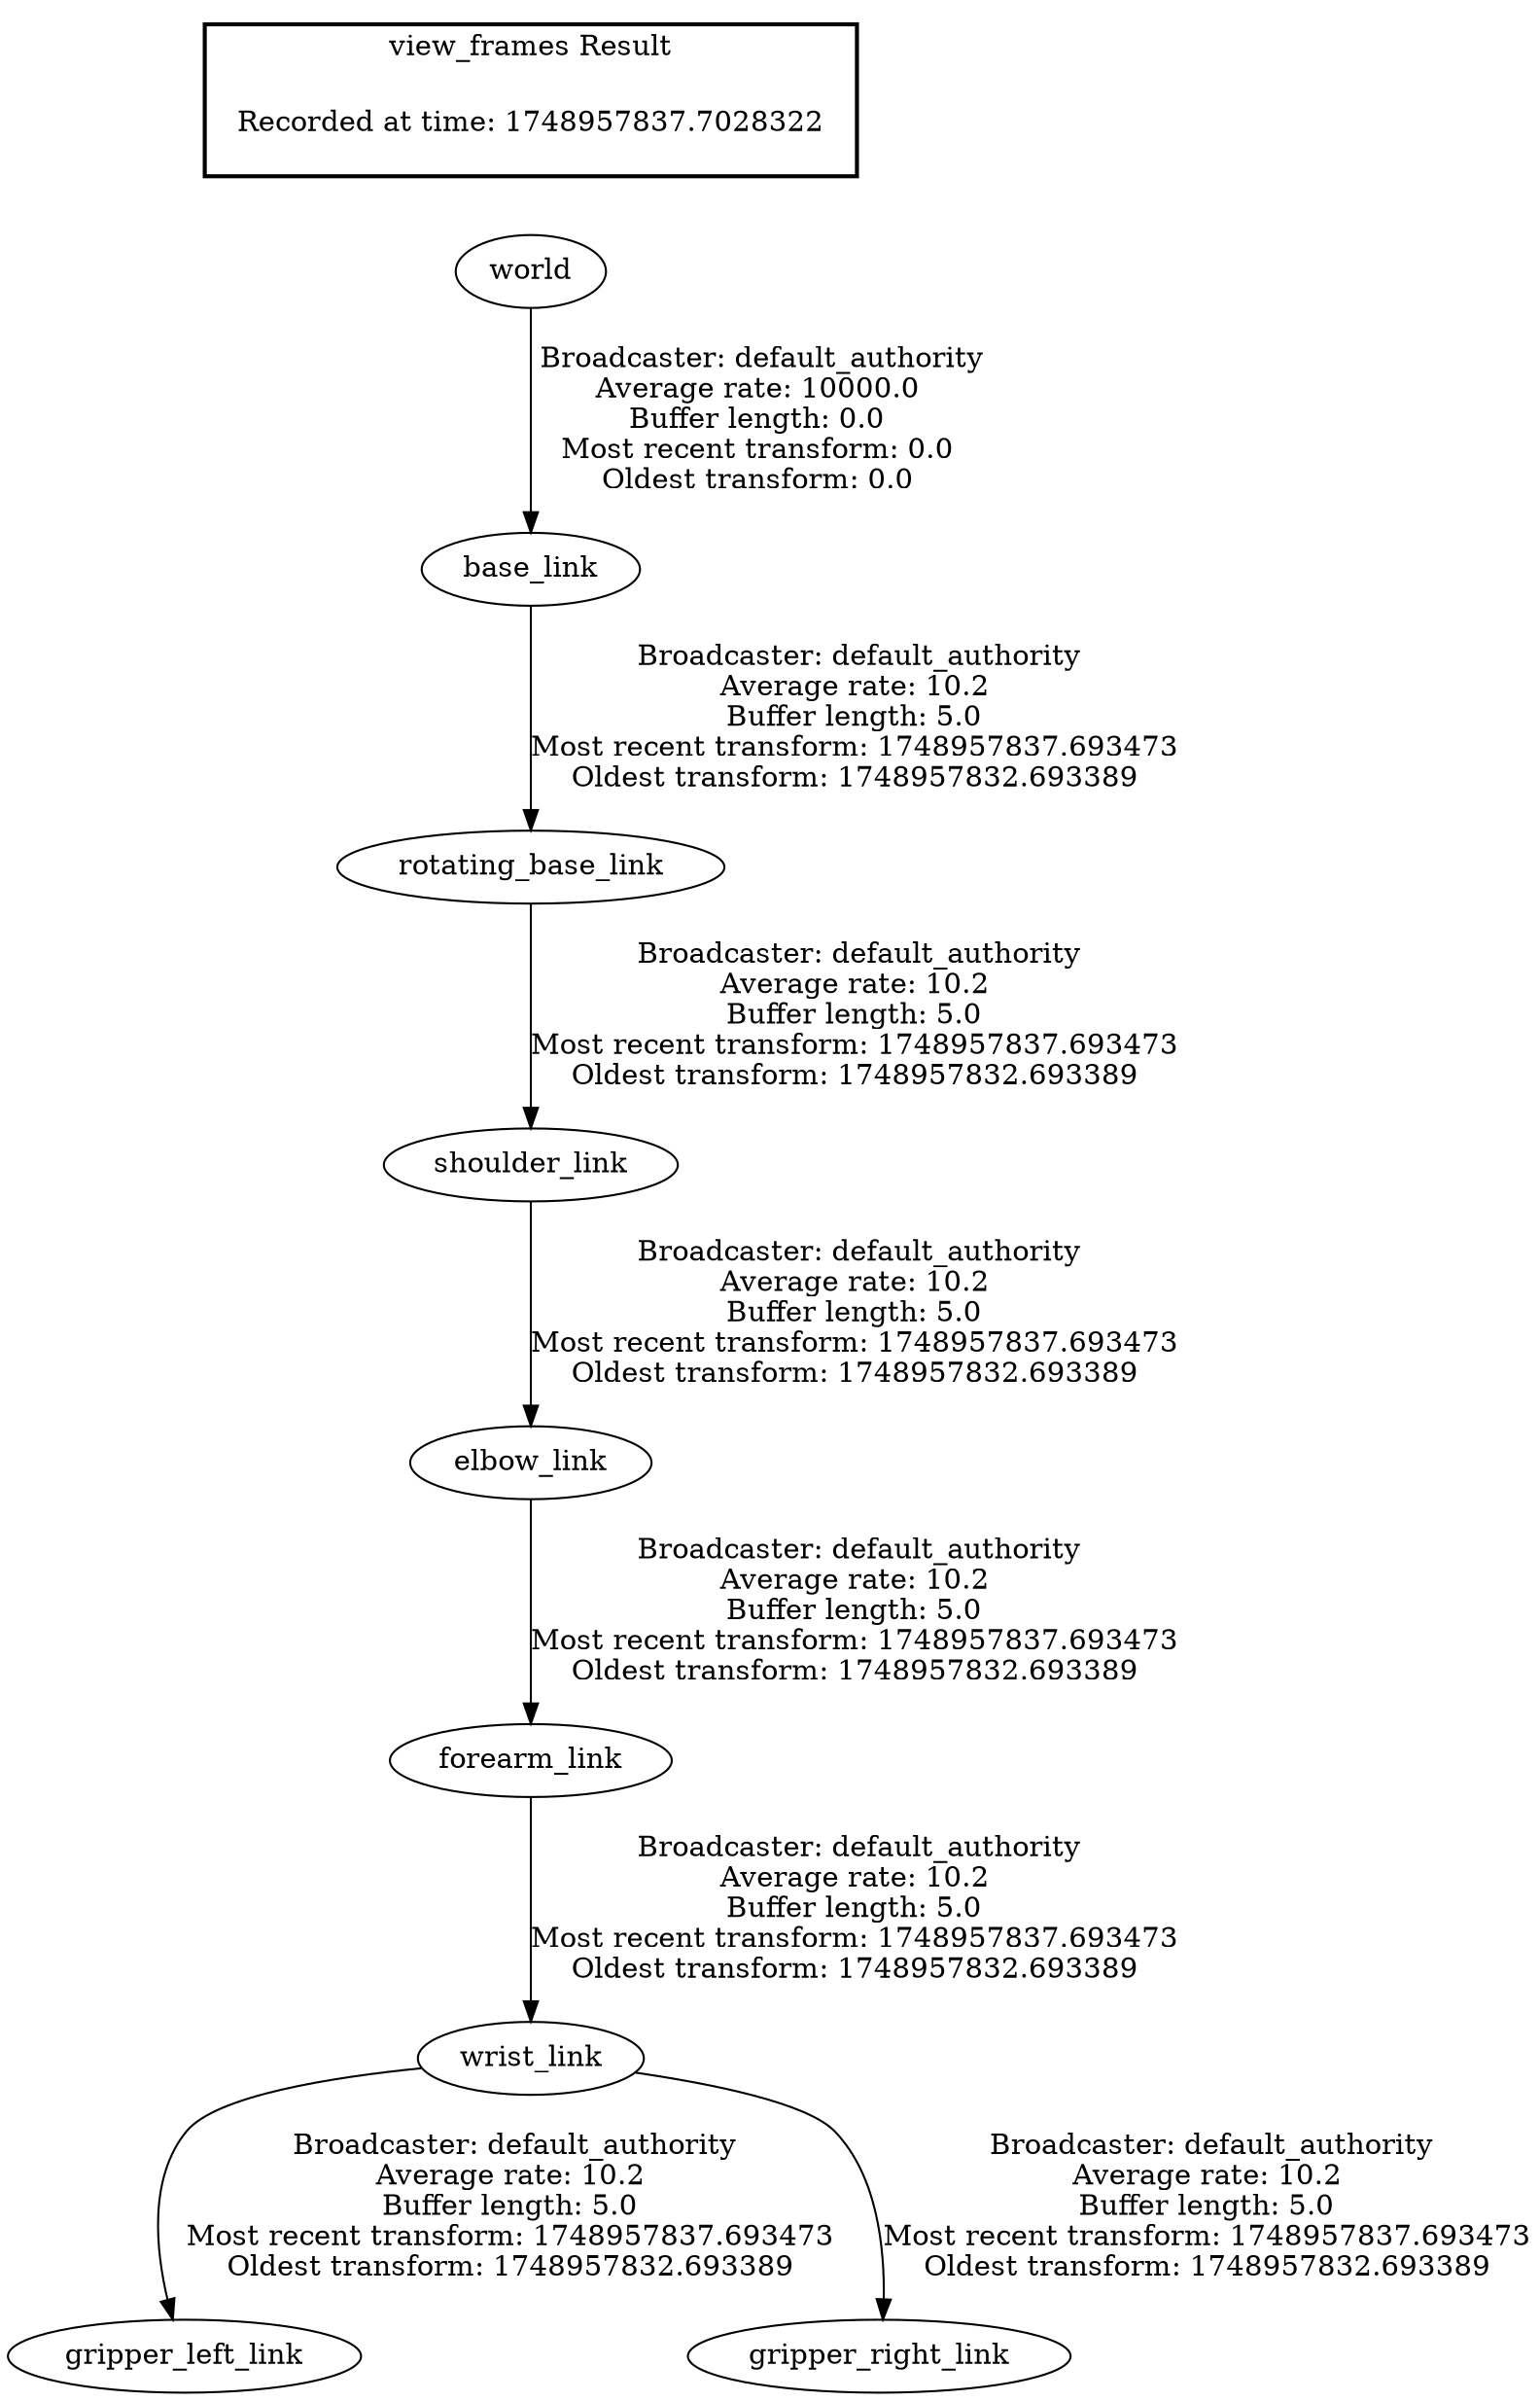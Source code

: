 digraph G {
"world" -> "base_link"[label=" Broadcaster: default_authority\nAverage rate: 10000.0\nBuffer length: 0.0\nMost recent transform: 0.0\nOldest transform: 0.0\n"];
"shoulder_link" -> "elbow_link"[label=" Broadcaster: default_authority\nAverage rate: 10.2\nBuffer length: 5.0\nMost recent transform: 1748957837.693473\nOldest transform: 1748957832.693389\n"];
"rotating_base_link" -> "shoulder_link"[label=" Broadcaster: default_authority\nAverage rate: 10.2\nBuffer length: 5.0\nMost recent transform: 1748957837.693473\nOldest transform: 1748957832.693389\n"];
"elbow_link" -> "forearm_link"[label=" Broadcaster: default_authority\nAverage rate: 10.2\nBuffer length: 5.0\nMost recent transform: 1748957837.693473\nOldest transform: 1748957832.693389\n"];
"wrist_link" -> "gripper_left_link"[label=" Broadcaster: default_authority\nAverage rate: 10.2\nBuffer length: 5.0\nMost recent transform: 1748957837.693473\nOldest transform: 1748957832.693389\n"];
"forearm_link" -> "wrist_link"[label=" Broadcaster: default_authority\nAverage rate: 10.2\nBuffer length: 5.0\nMost recent transform: 1748957837.693473\nOldest transform: 1748957832.693389\n"];
"wrist_link" -> "gripper_right_link"[label=" Broadcaster: default_authority\nAverage rate: 10.2\nBuffer length: 5.0\nMost recent transform: 1748957837.693473\nOldest transform: 1748957832.693389\n"];
"base_link" -> "rotating_base_link"[label=" Broadcaster: default_authority\nAverage rate: 10.2\nBuffer length: 5.0\nMost recent transform: 1748957837.693473\nOldest transform: 1748957832.693389\n"];
edge [style=invis];
 subgraph cluster_legend { style=bold; color=black; label ="view_frames Result";
"Recorded at time: 1748957837.7028322"[ shape=plaintext ] ;
}->"world";
}